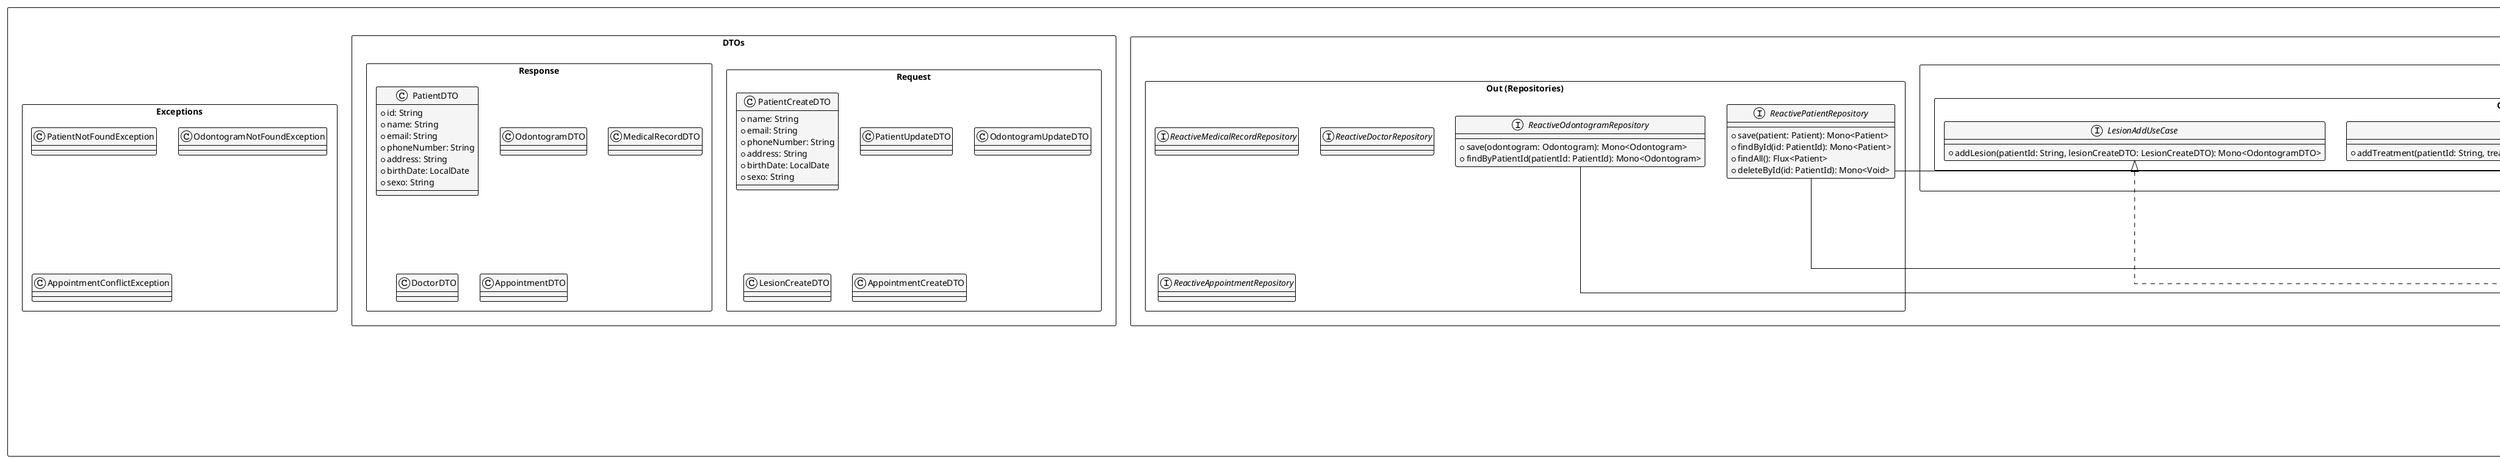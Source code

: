@startuml Application Layer

!theme plain
skinparam packageStyle rectangle
skinparam backgroundColor white
skinparam ClassBackgroundColor WhiteSmoke
skinparam ClassBorderColor Black
skinparam ArrowColor Black
skinparam linetype ortho

package "Application Layer" {
  package "Ports" {
    package "In (Use Cases)" {
      package "Patient" {
        interface PatientCreateUseCase {
          +createPatient(patientCreateDTO: PatientCreateDTO): Mono<PatientDTO>
        }
        
        interface PatientUpdateUseCase {
          +updatePatient(id: String, patientUpdateDTO: PatientUpdateDTO): Mono<PatientDTO>
        }
        
        interface PatientDeleteUseCase {
          +deletePatient(id: String): Mono<Void>
        }
        
        interface PatientQueryUseCase {
          +findPatientById(id: String): Mono<PatientDTO>
          +findAllPatients(): Flux<PatientDTO>
        }
      }
      
      package "Odontogram" {
        interface OdontogramQueryUseCase {
          +findOdontogramByPatientId(patientId: String): Mono<OdontogramDTO>
        }
        
        interface LesionAddUseCase {
          +addLesion(patientId: String, lesionCreateDTO: LesionCreateDTO): Mono<OdontogramDTO>
        }
        
        interface TreatmentAddUseCase {
          +addTreatment(patientId: String, treatmentCreateDTO: TreatmentCreateDTO): Mono<OdontogramDTO>
        }
      }
    }
    
    package "Out (Repositories)" {
      interface ReactivePatientRepository {
        +save(patient: Patient): Mono<Patient>
        +findById(id: PatientId): Mono<Patient>
        +findAll(): Flux<Patient>
        +deleteById(id: PatientId): Mono<Void>
      }
      
      interface ReactiveOdontogramRepository {
        +save(odontogram: Odontogram): Mono<Odontogram>
        +findByPatientId(patientId: PatientId): Mono<Odontogram>
      }
      
      interface ReactiveMedicalRecordRepository
      interface ReactiveDoctorRepository
      interface ReactiveAppointmentRepository
    }
  }
  
  package "DTOs" {
    package "Request" {
      class PatientCreateDTO {
        +name: String
        +email: String
        +phoneNumber: String
        +address: String
        +birthDate: LocalDate
        +sexo: String
      }
      
      class PatientUpdateDTO
      class OdontogramUpdateDTO
      class LesionCreateDTO
      class AppointmentCreateDTO
    }
    
    package "Response" {
      class PatientDTO {
        +id: String
        +name: String
        +email: String
        +phoneNumber: String
        +address: String
        +birthDate: LocalDate
        +sexo: String
      }
      
      class OdontogramDTO
      class MedicalRecordDTO
      class DoctorDTO
      class AppointmentDTO
    }
  }
  
  package "Mappers" {
    class PatientMapper {
      +toDomain(dto: PatientCreateDTO): Patient
      +toDTO(patient: Patient): PatientDTO
    }
    
    class OdontogramMapper
    class DoctorMapper
    class AppointmentMapper
  }
  
  package "Services" {
    package "Patient" {
      class PatientCreateService {
        -patientRepository: ReactivePatientRepository
        -patientMapper: PatientMapper
        +createPatient(patientCreateDTO: PatientCreateDTO): Mono<PatientDTO>
      }
      
      class PatientUpdateService
      class PatientDeleteService
      class PatientQueryService
    }
    
    package "Odontogram" {
      class OdontogramQueryService
      class LesionAddService
      class TreatmentAddService
    }
  }
  
  package "Exceptions" {
    class PatientNotFoundException
    class OdontogramNotFoundException
    class AppointmentConflictException
  }
}

' Relaciones
PatientCreateUseCase <|.. PatientCreateService
PatientUpdateUseCase <|.. PatientUpdateService
PatientDeleteUseCase <|.. PatientDeleteService
PatientQueryUseCase <|.. PatientQueryService

OdontogramQueryUseCase <|.. OdontogramQueryService
LesionAddUseCase <|.. LesionAddService
TreatmentAddUseCase <|.. TreatmentAddService

PatientCreateService o-- ReactivePatientRepository
PatientCreateService o-- PatientMapper
PatientQueryService o-- ReactivePatientRepository
PatientQueryService o-- PatientMapper

LesionAddService o-- ReactiveOdontogramRepository
LesionAddService o-- OdontogramMapper

@enduml 